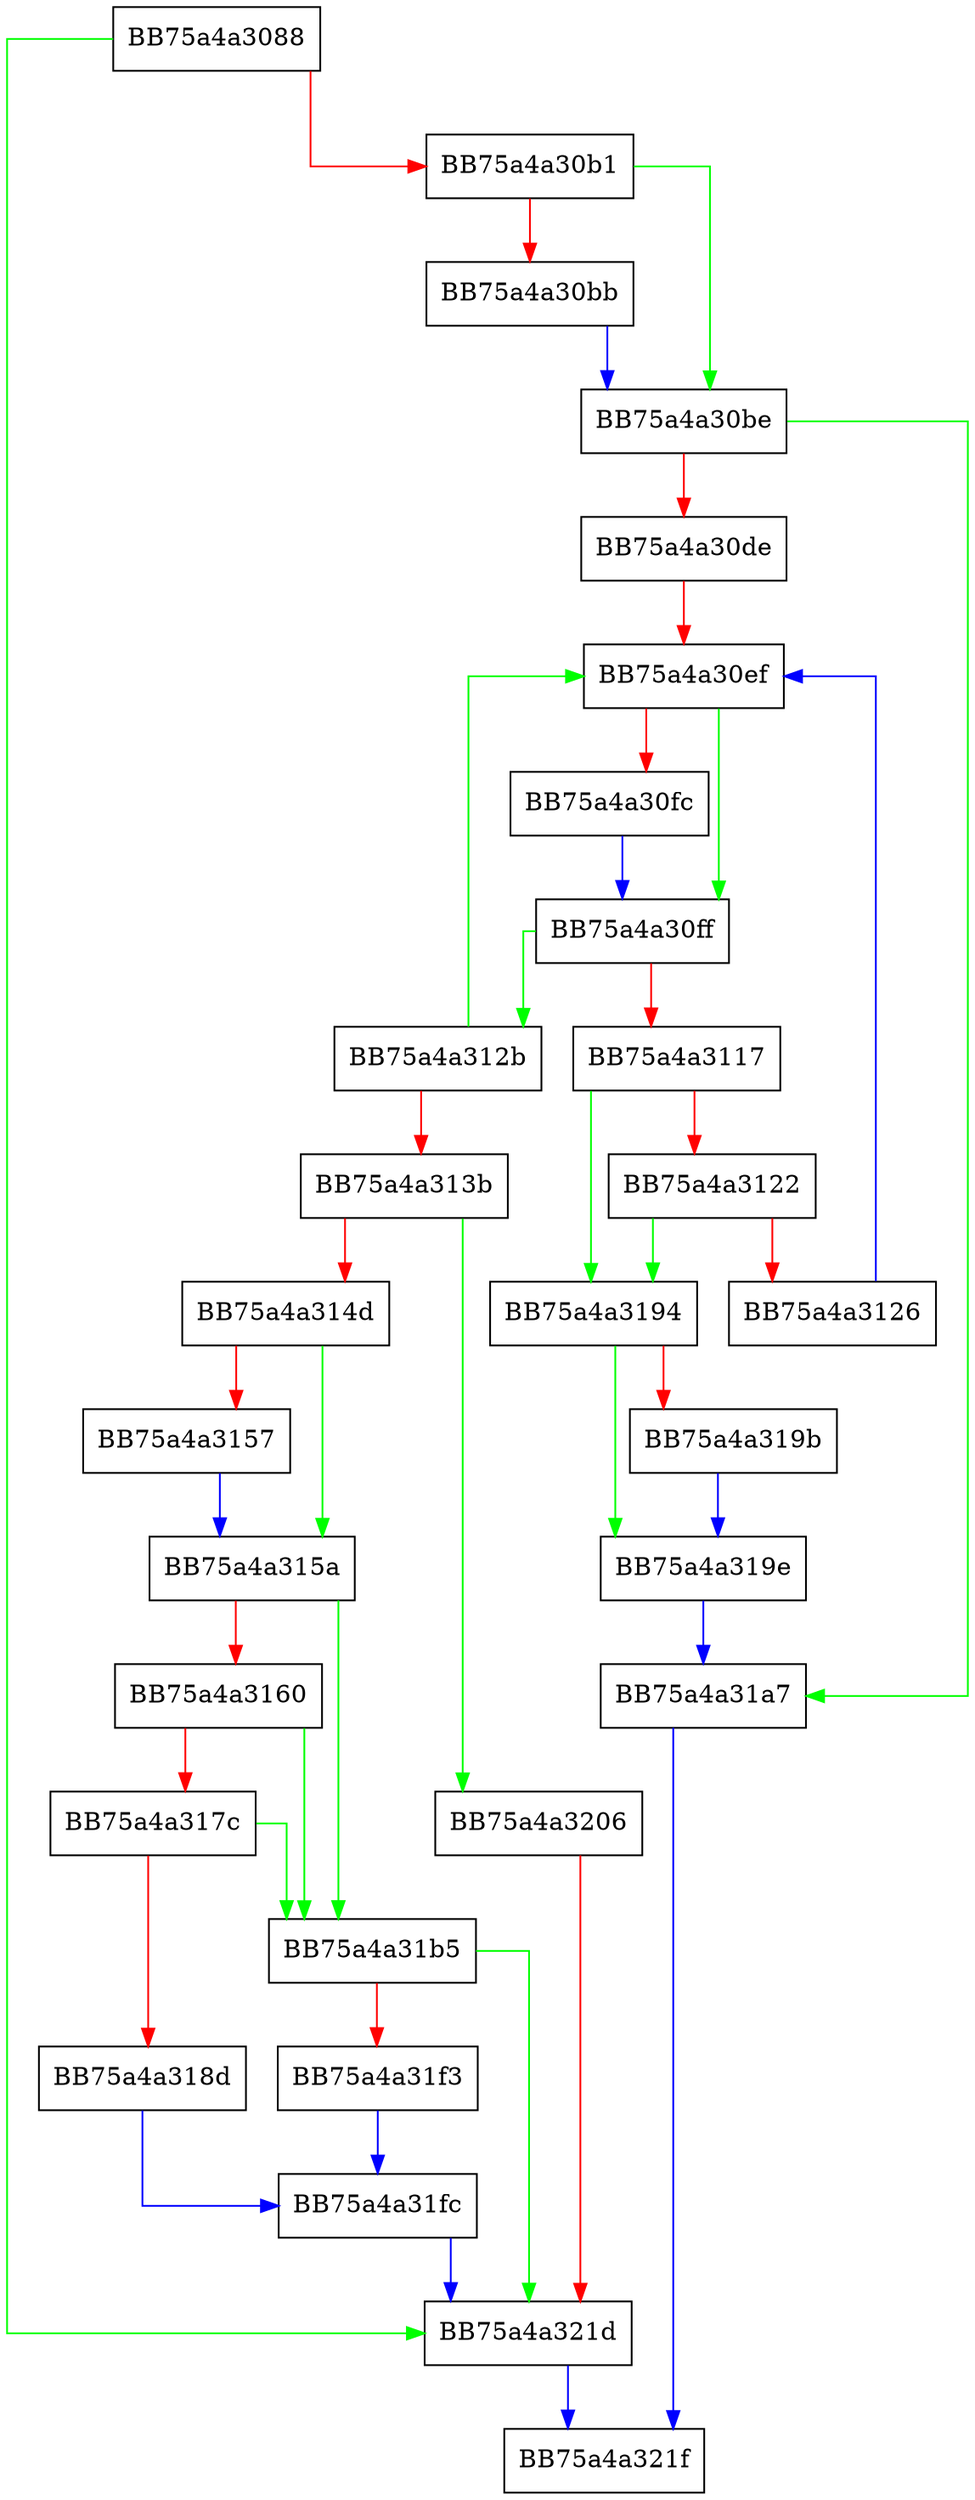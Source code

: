 digraph _Canonical {
  node [shape="box"];
  graph [splines=ortho];
  BB75a4a3088 -> BB75a4a321d [color="green"];
  BB75a4a3088 -> BB75a4a30b1 [color="red"];
  BB75a4a30b1 -> BB75a4a30be [color="green"];
  BB75a4a30b1 -> BB75a4a30bb [color="red"];
  BB75a4a30bb -> BB75a4a30be [color="blue"];
  BB75a4a30be -> BB75a4a31a7 [color="green"];
  BB75a4a30be -> BB75a4a30de [color="red"];
  BB75a4a30de -> BB75a4a30ef [color="red"];
  BB75a4a30ef -> BB75a4a30ff [color="green"];
  BB75a4a30ef -> BB75a4a30fc [color="red"];
  BB75a4a30fc -> BB75a4a30ff [color="blue"];
  BB75a4a30ff -> BB75a4a312b [color="green"];
  BB75a4a30ff -> BB75a4a3117 [color="red"];
  BB75a4a3117 -> BB75a4a3194 [color="green"];
  BB75a4a3117 -> BB75a4a3122 [color="red"];
  BB75a4a3122 -> BB75a4a3194 [color="green"];
  BB75a4a3122 -> BB75a4a3126 [color="red"];
  BB75a4a3126 -> BB75a4a30ef [color="blue"];
  BB75a4a312b -> BB75a4a30ef [color="green"];
  BB75a4a312b -> BB75a4a313b [color="red"];
  BB75a4a313b -> BB75a4a3206 [color="green"];
  BB75a4a313b -> BB75a4a314d [color="red"];
  BB75a4a314d -> BB75a4a315a [color="green"];
  BB75a4a314d -> BB75a4a3157 [color="red"];
  BB75a4a3157 -> BB75a4a315a [color="blue"];
  BB75a4a315a -> BB75a4a31b5 [color="green"];
  BB75a4a315a -> BB75a4a3160 [color="red"];
  BB75a4a3160 -> BB75a4a31b5 [color="green"];
  BB75a4a3160 -> BB75a4a317c [color="red"];
  BB75a4a317c -> BB75a4a31b5 [color="green"];
  BB75a4a317c -> BB75a4a318d [color="red"];
  BB75a4a318d -> BB75a4a31fc [color="blue"];
  BB75a4a3194 -> BB75a4a319e [color="green"];
  BB75a4a3194 -> BB75a4a319b [color="red"];
  BB75a4a319b -> BB75a4a319e [color="blue"];
  BB75a4a319e -> BB75a4a31a7 [color="blue"];
  BB75a4a31a7 -> BB75a4a321f [color="blue"];
  BB75a4a31b5 -> BB75a4a321d [color="green"];
  BB75a4a31b5 -> BB75a4a31f3 [color="red"];
  BB75a4a31f3 -> BB75a4a31fc [color="blue"];
  BB75a4a31fc -> BB75a4a321d [color="blue"];
  BB75a4a3206 -> BB75a4a321d [color="red"];
  BB75a4a321d -> BB75a4a321f [color="blue"];
}